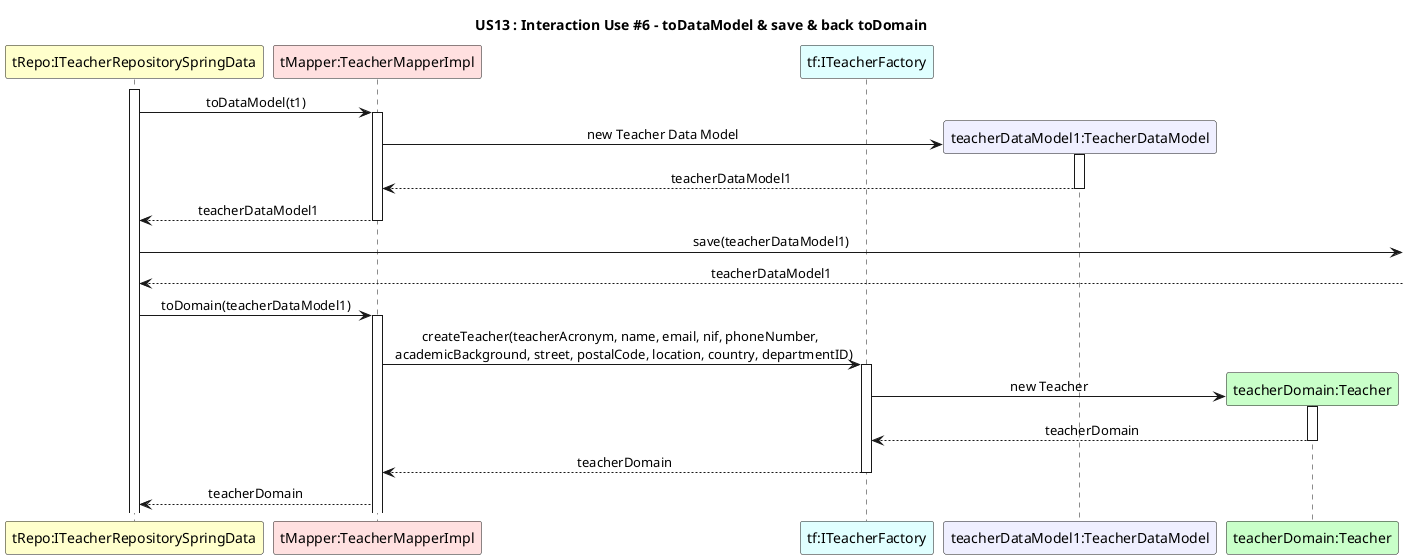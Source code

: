 @startuml

title US13 : Interaction Use #6 - toDataModel & save & back toDomain
skinparam sequenceMessageAlign center

participant "tRepo:ITeacherRepositorySpringData" as IteacherRepoJPA #business
participant "tMapper:TeacherMapperImpl" as tMapper #implementation
participant "tf:ITeacherFactory" as teacherFactory #lightCyan
participant "teacherDataModel1:TeacherDataModel" as teacherDM #motivation
participant "teacherDomain:Teacher" as teacher #technology


activate IteacherRepoJPA
IteacherRepoJPA -> tMapper : toDataModel(t1)
activate tMapper

tMapper -> teacherDM** : new Teacher Data Model
activate teacherDM
teacherDM --> tMapper : teacherDataModel1
deactivate teacherDM

tMapper --> IteacherRepoJPA : teacherDataModel1
deactivate tMapper
IteacherRepoJPA ->  : save(teacherDataModel1)
IteacherRepoJPA <-- : teacherDataModel1


IteacherRepoJPA -> tMapper : toDomain(teacherDataModel1)
activate tMapper
tMapper -> teacherFactory : createTeacher(teacherAcronym, name, email, nif, phoneNumber, \n academicBackground, street, postalCode, location, country, departmentID)
activate teacherFactory
teacherFactory -> teacher** : new Teacher
activate teacher
teacher --> teacherFactory : teacherDomain
deactivate teacher
teacherFactory --> tMapper : teacherDomain
deactivate teacherFactory
tMapper --> IteacherRepoJPA : teacherDomain

@enduml